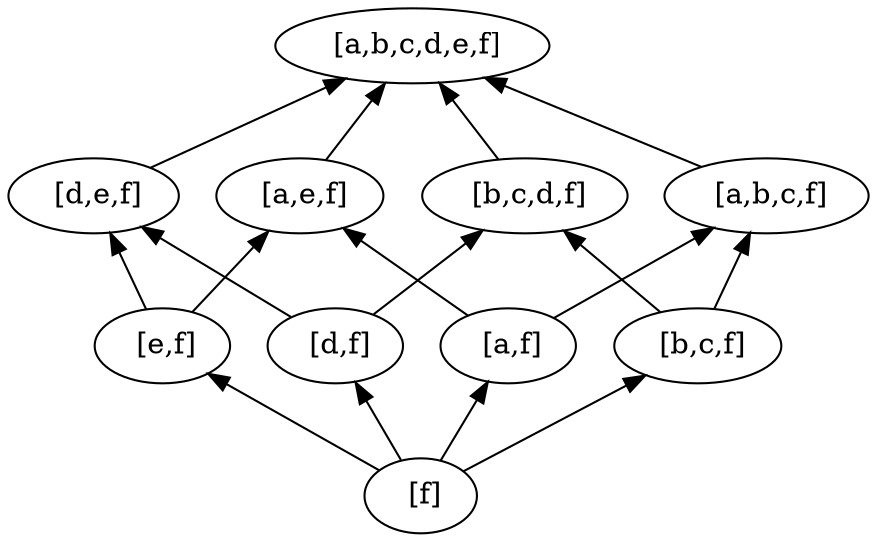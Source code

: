 digraph G {
Graph [rankdir=BT]
7 [label=" [f]"]
23 [label=" [e,f]"]
38 [label=" [d,e,f]"]
51 [label=" [a,b,c,d,e,f]"]
63 [label=" [a,e,f]"]
77 [label=" [d,f]"]
93 [label=" [b,c,d,f]"]
107 [label=" [b,c,f]"]
123 [label=" [a,b,c,f]"]
137 [label=" [a,f]"]
7->23
7->77
7->107
7->137
23->38
23->63
38->51
63->51
77->38
77->93
93->51
107->93
107->123
123->51
137->63
137->123
}